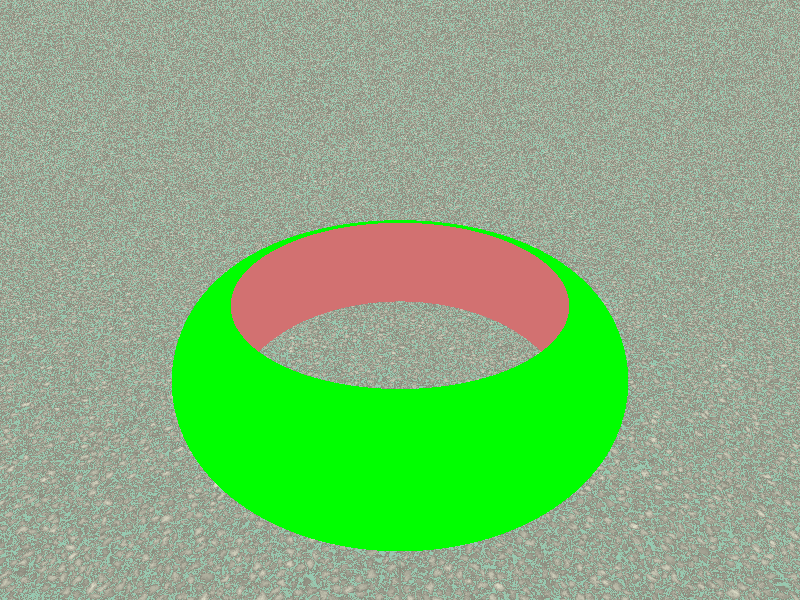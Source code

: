 #include "colors.inc"
#include "stones.inc"

camera {
  //up        <0, 1, 0>
  //right     <0, 0, 1.33>
  right 4/3*x
  up z
  direction <0, 1, -0.5>
  translate <0, -9, 5>
  // location <0, -2.3, 5>
  // look_at <0, -2.5, -5>

  // rotate <180*clock, 0, 0>
  // translate <0, -9 + 12.189*clock, -5 + 5*clock>
  // fisheye
  // angle 360
  //location  <-2.439, 0, 0>
  //direction <0, 0, 1>
  //rotate    <180, 0, 0>
}

light_source {
  <0, -10+10*clock, 3> White
  fade_distance 200
  fade_power 2
  media_attenuation on
}

// Sigil
difference {
  torus {
    2.45, 0.75
    rotate -90*x
    pigment { Green }
    sturm
  }
  torus {
    2.44, 0.75
    rotate -90*x
    sturm
  }
  pigment { Brown }
}

// The Spire
union {
  cone {
    <0, 0, -100>, 50
    <0, 0, -80>, 10
    texture { T_Stone25 scale 40 }
  }
  cone {
    <0, 0, -80>, 10
    <0, 0, -60>, 1
    texture { T_Stone25 scale 40 }
  }
  cone {
    <0, 0, -60>, 1
    <0, 0, -3>, 0
    texture { T_Stone25 scale 40 }
  }
  plane {
    z, -100
    pigment { color Gray50 }
    finish { ambient .3 diffuse .7 }
    texture { T_Stone25 scale 4 }
  }
}

sky_sphere {
  pigment {
    gradient z
    color_map {
      [0.000 0.002 color rgb <1.0, 0.2, 0.0>
                   color rgb <1.0, 0.2, 0.0>]
      [0.002 0.200 color rgb <0.8, 0.1, 0.0>
                   color rgb <0.2, 0.2, 0.3>]
    }
    scale 2
    translate -1
  }
  pigment {
    bozo
    turbulence 0.65
    octaves 6
    omega 0.7
    lambda 2
    color_map {
      [0.0 0.1 color rgb <0.85, 0.85, 0.85>
               color rgb <0.75, 0.75, 0.75>]
      [0.1 0.5 color rgb <0.75, 0.75, 0.75>
               color rgbt <1, 1, 1, 1>]
      [0.5 1.0 color rgbt <1, 1, 1, 1>
               color rgbt <1, 1, 1, 1>]
    }
    scale <0.2, 0.5, 0.2>
  }
}

fog {
  distance 10
  color rgb <0.1, 0.1, 0.8>
}
